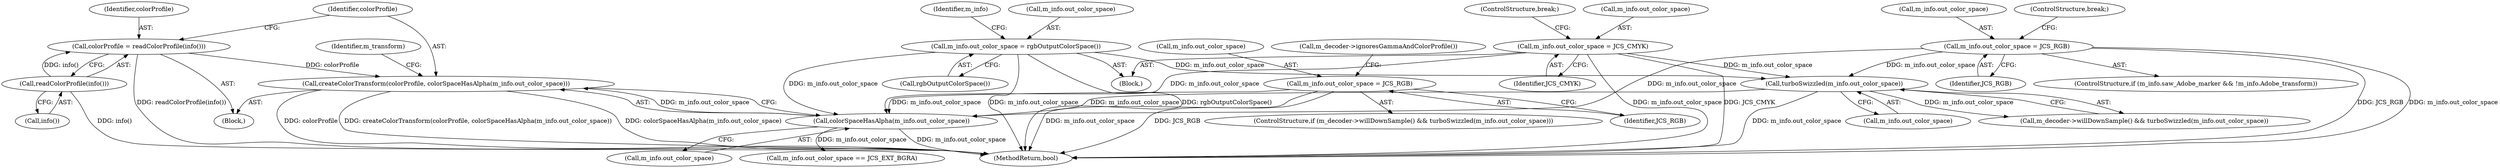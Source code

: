 digraph "0_Chrome_f7038db6ef172459f14b1b67a5155b8dd210be0f@API" {
"1000260" [label="(Call,createColorTransform(colorProfile, colorSpaceHasAlpha(m_info.out_color_space)))"];
"1000256" [label="(Call,colorProfile = readColorProfile(info()))"];
"1000258" [label="(Call,readColorProfile(info()))"];
"1000262" [label="(Call,colorSpaceHasAlpha(m_info.out_color_space))"];
"1000186" [label="(Call,m_info.out_color_space = rgbOutputColorSpace())"];
"1000213" [label="(Call,m_info.out_color_space = JCS_CMYK)"];
"1000205" [label="(Call,m_info.out_color_space = JCS_RGB)"];
"1000242" [label="(Call,turboSwizzled(m_info.out_color_space))"];
"1000246" [label="(Call,m_info.out_color_space = JCS_RGB)"];
"1000525" [label="(MethodReturn,bool)"];
"1000209" [label="(Identifier,JCS_RGB)"];
"1000210" [label="(ControlStructure,break;)"];
"1000187" [label="(Call,m_info.out_color_space)"];
"1000257" [label="(Identifier,colorProfile)"];
"1000190" [label="(Call,rgbOutputColorSpace())"];
"1000246" [label="(Call,m_info.out_color_space = JCS_RGB)"];
"1000262" [label="(Call,colorSpaceHasAlpha(m_info.out_color_space))"];
"1000256" [label="(Call,colorProfile = readColorProfile(info()))"];
"1000269" [label="(Call,m_info.out_color_space == JCS_EXT_BGRA)"];
"1000205" [label="(Call,m_info.out_color_space = JCS_RGB)"];
"1000193" [label="(Identifier,m_info)"];
"1000182" [label="(Block,)"];
"1000240" [label="(Call,m_decoder->willDownSample() && turboSwizzled(m_info.out_color_space))"];
"1000214" [label="(Call,m_info.out_color_space)"];
"1000261" [label="(Identifier,colorProfile)"];
"1000254" [label="(Block,)"];
"1000213" [label="(Call,m_info.out_color_space = JCS_CMYK)"];
"1000259" [label="(Call,info())"];
"1000242" [label="(Call,turboSwizzled(m_info.out_color_space))"];
"1000253" [label="(Call,m_decoder->ignoresGammaAndColorProfile())"];
"1000239" [label="(ControlStructure,if (m_decoder->willDownSample() && turboSwizzled(m_info.out_color_space)))"];
"1000250" [label="(Identifier,JCS_RGB)"];
"1000247" [label="(Call,m_info.out_color_space)"];
"1000206" [label="(Call,m_info.out_color_space)"];
"1000263" [label="(Call,m_info.out_color_space)"];
"1000268" [label="(Identifier,m_transform)"];
"1000186" [label="(Call,m_info.out_color_space = rgbOutputColorSpace())"];
"1000217" [label="(Identifier,JCS_CMYK)"];
"1000260" [label="(Call,createColorTransform(colorProfile, colorSpaceHasAlpha(m_info.out_color_space)))"];
"1000258" [label="(Call,readColorProfile(info()))"];
"1000196" [label="(ControlStructure,if (m_info.saw_Adobe_marker && !m_info.Adobe_transform))"];
"1000243" [label="(Call,m_info.out_color_space)"];
"1000218" [label="(ControlStructure,break;)"];
"1000260" -> "1000254"  [label="AST: "];
"1000260" -> "1000262"  [label="CFG: "];
"1000261" -> "1000260"  [label="AST: "];
"1000262" -> "1000260"  [label="AST: "];
"1000268" -> "1000260"  [label="CFG: "];
"1000260" -> "1000525"  [label="DDG: createColorTransform(colorProfile, colorSpaceHasAlpha(m_info.out_color_space))"];
"1000260" -> "1000525"  [label="DDG: colorSpaceHasAlpha(m_info.out_color_space)"];
"1000260" -> "1000525"  [label="DDG: colorProfile"];
"1000256" -> "1000260"  [label="DDG: colorProfile"];
"1000262" -> "1000260"  [label="DDG: m_info.out_color_space"];
"1000256" -> "1000254"  [label="AST: "];
"1000256" -> "1000258"  [label="CFG: "];
"1000257" -> "1000256"  [label="AST: "];
"1000258" -> "1000256"  [label="AST: "];
"1000261" -> "1000256"  [label="CFG: "];
"1000256" -> "1000525"  [label="DDG: readColorProfile(info())"];
"1000258" -> "1000256"  [label="DDG: info()"];
"1000258" -> "1000259"  [label="CFG: "];
"1000259" -> "1000258"  [label="AST: "];
"1000258" -> "1000525"  [label="DDG: info()"];
"1000262" -> "1000263"  [label="CFG: "];
"1000263" -> "1000262"  [label="AST: "];
"1000262" -> "1000525"  [label="DDG: m_info.out_color_space"];
"1000186" -> "1000262"  [label="DDG: m_info.out_color_space"];
"1000213" -> "1000262"  [label="DDG: m_info.out_color_space"];
"1000205" -> "1000262"  [label="DDG: m_info.out_color_space"];
"1000242" -> "1000262"  [label="DDG: m_info.out_color_space"];
"1000246" -> "1000262"  [label="DDG: m_info.out_color_space"];
"1000262" -> "1000269"  [label="DDG: m_info.out_color_space"];
"1000186" -> "1000182"  [label="AST: "];
"1000186" -> "1000190"  [label="CFG: "];
"1000187" -> "1000186"  [label="AST: "];
"1000190" -> "1000186"  [label="AST: "];
"1000193" -> "1000186"  [label="CFG: "];
"1000186" -> "1000525"  [label="DDG: m_info.out_color_space"];
"1000186" -> "1000525"  [label="DDG: rgbOutputColorSpace()"];
"1000186" -> "1000242"  [label="DDG: m_info.out_color_space"];
"1000213" -> "1000182"  [label="AST: "];
"1000213" -> "1000217"  [label="CFG: "];
"1000214" -> "1000213"  [label="AST: "];
"1000217" -> "1000213"  [label="AST: "];
"1000218" -> "1000213"  [label="CFG: "];
"1000213" -> "1000525"  [label="DDG: JCS_CMYK"];
"1000213" -> "1000525"  [label="DDG: m_info.out_color_space"];
"1000213" -> "1000242"  [label="DDG: m_info.out_color_space"];
"1000205" -> "1000196"  [label="AST: "];
"1000205" -> "1000209"  [label="CFG: "];
"1000206" -> "1000205"  [label="AST: "];
"1000209" -> "1000205"  [label="AST: "];
"1000210" -> "1000205"  [label="CFG: "];
"1000205" -> "1000525"  [label="DDG: JCS_RGB"];
"1000205" -> "1000525"  [label="DDG: m_info.out_color_space"];
"1000205" -> "1000242"  [label="DDG: m_info.out_color_space"];
"1000242" -> "1000240"  [label="AST: "];
"1000242" -> "1000243"  [label="CFG: "];
"1000243" -> "1000242"  [label="AST: "];
"1000240" -> "1000242"  [label="CFG: "];
"1000242" -> "1000525"  [label="DDG: m_info.out_color_space"];
"1000242" -> "1000240"  [label="DDG: m_info.out_color_space"];
"1000246" -> "1000239"  [label="AST: "];
"1000246" -> "1000250"  [label="CFG: "];
"1000247" -> "1000246"  [label="AST: "];
"1000250" -> "1000246"  [label="AST: "];
"1000253" -> "1000246"  [label="CFG: "];
"1000246" -> "1000525"  [label="DDG: JCS_RGB"];
"1000246" -> "1000525"  [label="DDG: m_info.out_color_space"];
}
